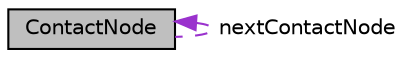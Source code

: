digraph "ContactNode"
{
 // LATEX_PDF_SIZE
  edge [fontname="Helvetica",fontsize="10",labelfontname="Helvetica",labelfontsize="10"];
  node [fontname="Helvetica",fontsize="10",shape=record];
  Node1 [label="ContactNode",height=0.2,width=0.4,color="black", fillcolor="grey75", style="filled", fontcolor="black",tooltip="Estructura que define los nodos del linked list que hara como memoria del celular."];
  Node1 -> Node1 [dir="back",color="darkorchid3",fontsize="10",style="dashed",label=" nextContactNode" ,fontname="Helvetica"];
}
